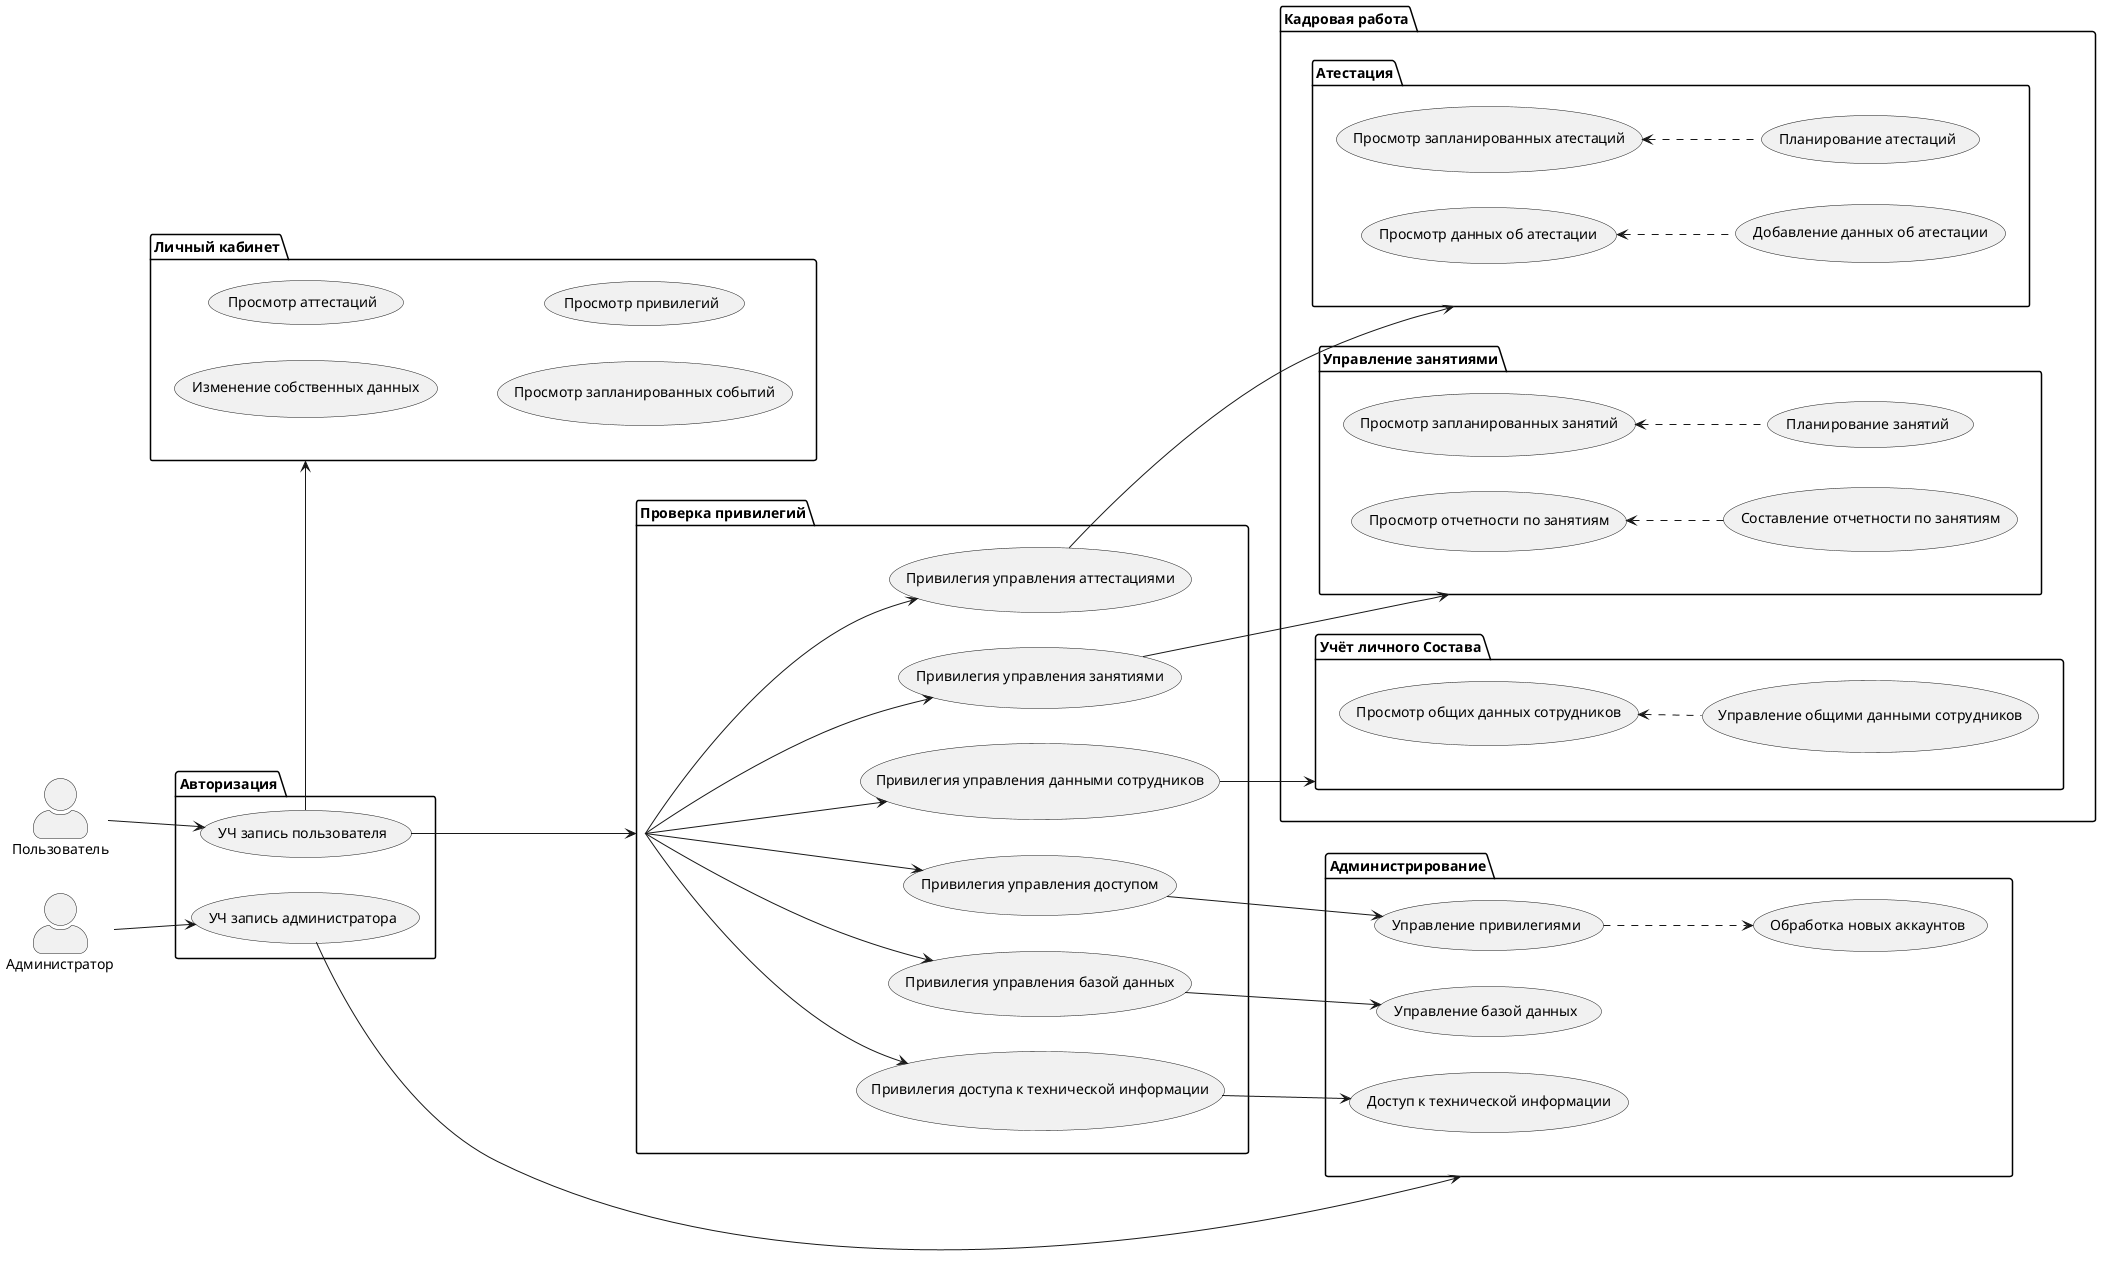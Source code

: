 @startuml
skinparam actorStyle awesome
left to right direction

actor Пользователь as User
actor Администратор as Admin

package Авторизация {
    usecase "УЧ запись пользователя" as unpriv_user
    usecase "УЧ запись администратора" as admin_user
}

package "Кадровая работа" {
    package "Атестация" as certification {
        usecase "Просмотр запланированных атестаций" as read_planned_sessions
        usecase "Планирование атестаций" as planning_sessions
        
        usecase "Просмотр данных об атестации" as read_attestation_report
        usecase "Добавление данных об атестации" as attestation_report_management
    }
    
    package "Управление занятиями" as exercise{
        usecase "Просмотр запланированных занятий" as read_exercises
        usecase "Планирование занятий" as exercise_planning
        
        usecase "Просмотр отчетности по занятиям" as read_exercise_report
        usecase "Составление отчетности по занятиям" as exercise_report_management
    }
    
    package "Учёт личного Состава" as employee_management {
        usecase "Просмотр общих данных сотрудников" as read_employee_data
        usecase "Управление общими данными сотрудников" as employee_data_management
    }
}

package "Личный кабинет" as profile{
    usecase "Изменение собственных данных"
    usecase "Просмотр аттестаций"
    usecase "Просмотр запланированных событий"
    usecase "Просмотр привилегий"
}

package Администрирование as administartion{
    usecase "Управление привилегиями" as access_control
    usecase "Управление базой данных" as db_control
    usecase "Доступ к технической информации" as backend_info
    usecase "Обработка новых аккаунтов" as new_acc_aprove
}

package "Проверка привилегий" as priv_check {
    usecase "Привилегия управления данными сотрудников" as employee_management_priv
    usecase "Привилегия управления аттестациями" as certification_management_priv
    usecase "Привилегия управления занятиями" as planning_sessions_priv
    
    usecase "Привилегия управления доступом" as access_control_priv
    usecase "Привилегия управления базой данных" as db_control_priv
    usecase "Привилегия доступа к технической информации" as backend_info_priv
}


User --> unpriv_user
Admin --> admin_user

admin_user --> administartion

unpriv_user --> priv_check
unpriv_user -> profile

priv_check -->  employee_management_priv
priv_check -->  certification_management_priv
priv_check -->  planning_sessions_priv

priv_check -->  access_control_priv
priv_check -->  db_control_priv
priv_check -->  backend_info_priv

employee_management_priv --> employee_management
certification_management_priv --> certification
planning_sessions_priv --> exercise

access_control_priv --> access_control
access_control ..> new_acc_aprove
db_control_priv --> db_control
backend_info_priv --> backend_info

read_planned_sessions <.. planning_sessions <<extend>>
read_attestation_report <.. attestation_report_management <<extend>>

read_exercises <.. exercise_planning <<extend>>
read_exercise_report <.. exercise_report_management <<extend>>

read_employee_data <.. employee_data_management <<extend>>

@enduml
